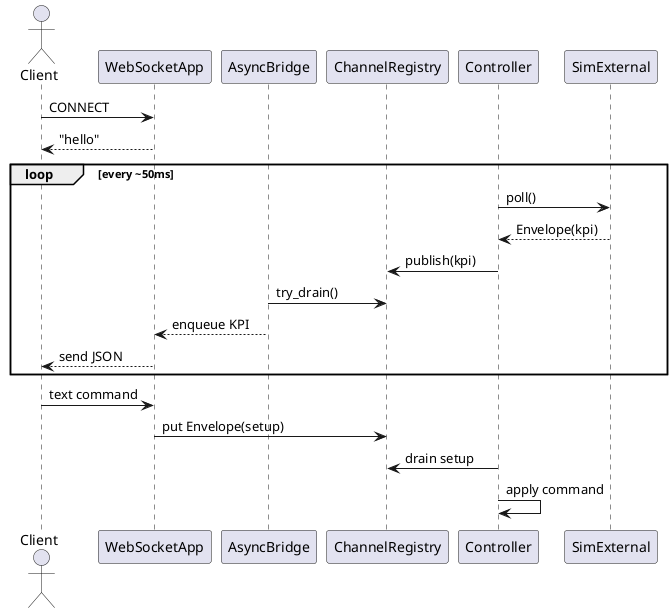 @startuml System Sequence Diagram - Server Mode 
actor Client
participant WebSocketApp as WS
participant AsyncBridge as AB
participant ChannelRegistry as MB
participant Controller as C
participant SimExternal as EP

Client -> WS: CONNECT
WS --> Client: "hello"

loop every ~50ms
  C -> EP: poll()
  EP --> C: Envelope(kpi)
  C -> MB: publish(kpi)
  AB -> MB: try_drain()
  AB --> WS: enqueue KPI
  WS --> Client: send JSON
end

Client -> WS: text command
WS -> MB: put Envelope(setup)
C -> MB: drain setup
C -> C: apply command
@enduml
